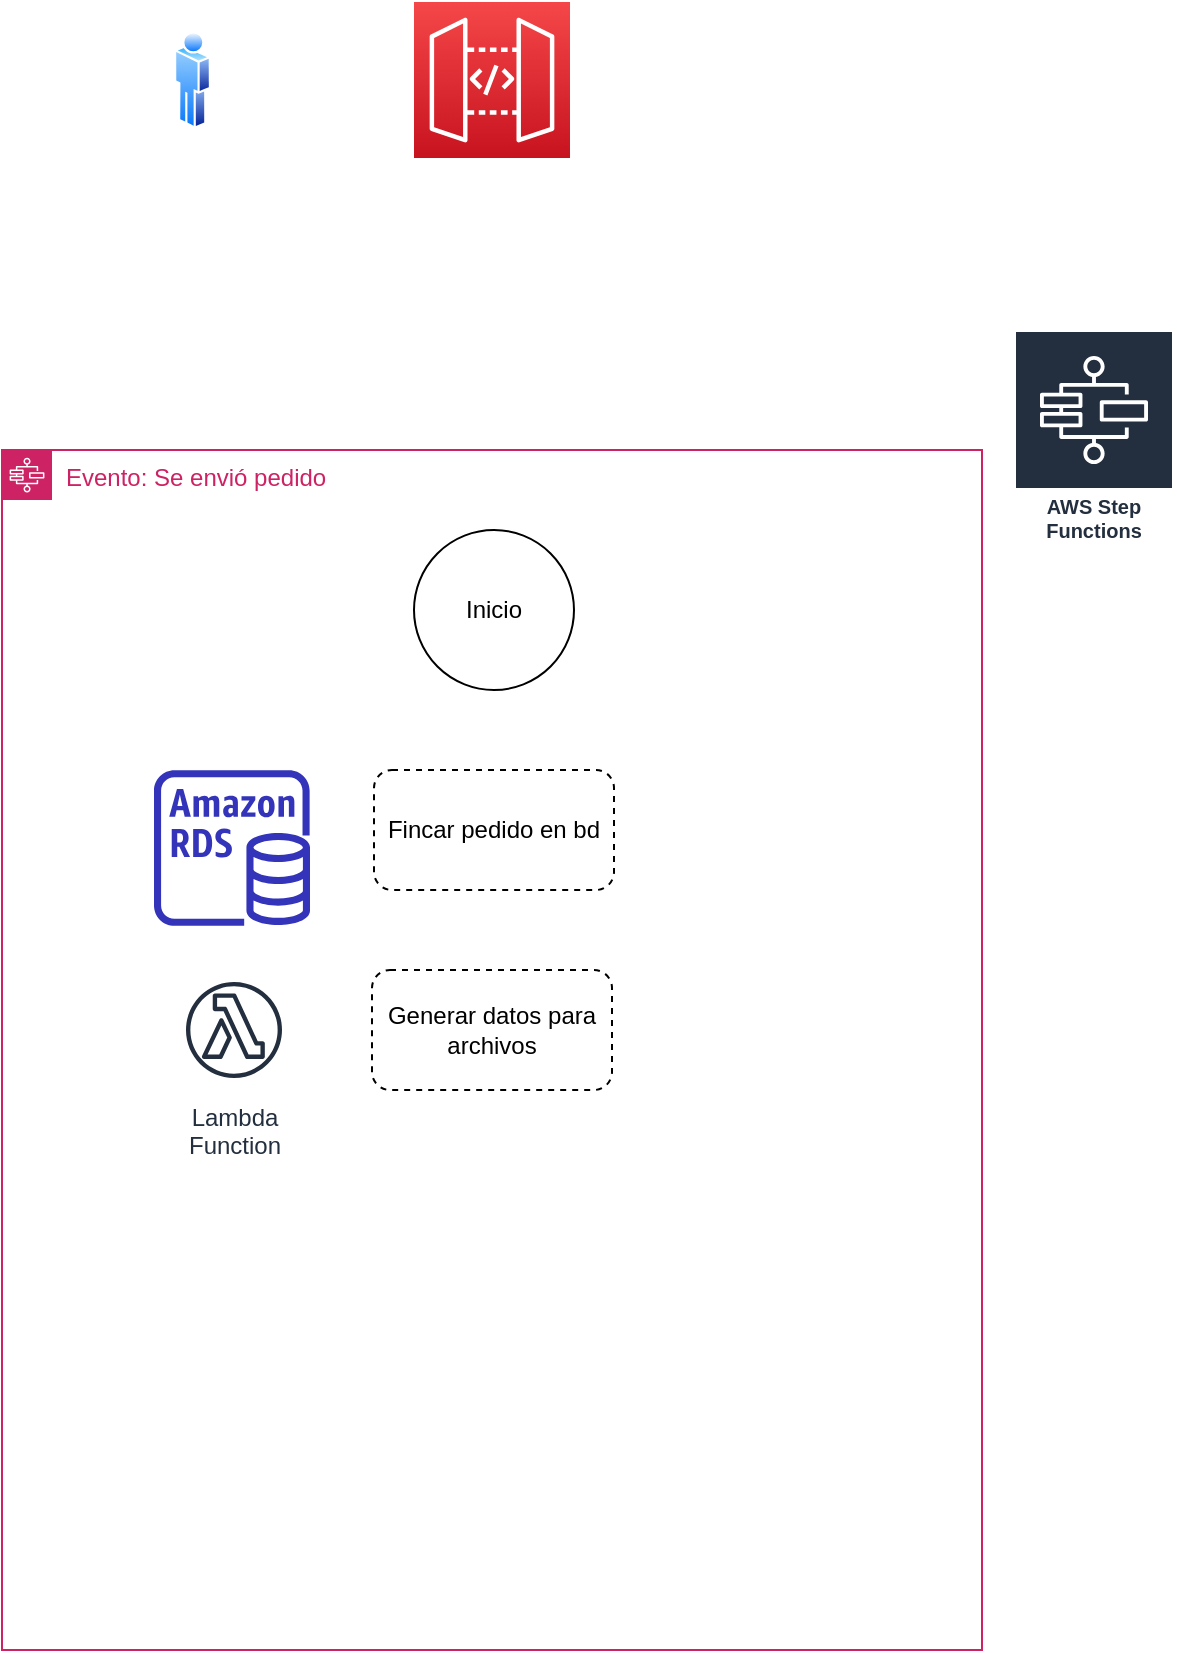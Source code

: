 <mxfile version="14.2.4" type="github">
  <diagram id="Q9qDFViIi6g_7l0wx6bQ" name="Page-1">
    <mxGraphModel dx="746" dy="522" grid="1" gridSize="10" guides="1" tooltips="1" connect="1" arrows="1" fold="1" page="1" pageScale="1" pageWidth="2339" pageHeight="3300" math="0" shadow="0">
      <root>
        <mxCell id="0" />
        <mxCell id="1" parent="0" />
        <mxCell id="6pZVVGDxnzAvVJNCNEGO-1" value="" style="aspect=fixed;perimeter=ellipsePerimeter;html=1;align=center;shadow=0;dashed=0;spacingTop=3;image;image=img/lib/active_directory/user.svg;" vertex="1" parent="1">
          <mxGeometry x="210" y="120" width="18.5" height="50" as="geometry" />
        </mxCell>
        <mxCell id="6pZVVGDxnzAvVJNCNEGO-2" value="" style="points=[[0,0,0],[0.25,0,0],[0.5,0,0],[0.75,0,0],[1,0,0],[0,1,0],[0.25,1,0],[0.5,1,0],[0.75,1,0],[1,1,0],[0,0.25,0],[0,0.5,0],[0,0.75,0],[1,0.25,0],[1,0.5,0],[1,0.75,0]];outlineConnect=0;fontColor=#232F3E;gradientColor=#F54749;gradientDirection=north;fillColor=#C7131F;strokeColor=#ffffff;dashed=0;verticalLabelPosition=bottom;verticalAlign=top;align=center;html=1;fontSize=12;fontStyle=0;aspect=fixed;shape=mxgraph.aws4.resourceIcon;resIcon=mxgraph.aws4.api_gateway;" vertex="1" parent="1">
          <mxGeometry x="330" y="106" width="78" height="78" as="geometry" />
        </mxCell>
        <mxCell id="6pZVVGDxnzAvVJNCNEGO-3" value="AWS Step Functions" style="outlineConnect=0;fontColor=#232F3E;gradientColor=none;strokeColor=#ffffff;fillColor=#232F3E;dashed=0;verticalLabelPosition=middle;verticalAlign=bottom;align=center;html=1;whiteSpace=wrap;fontSize=10;fontStyle=1;spacing=3;shape=mxgraph.aws4.productIcon;prIcon=mxgraph.aws4.step_functions;" vertex="1" parent="1">
          <mxGeometry x="630" y="270" width="80" height="110" as="geometry" />
        </mxCell>
        <mxCell id="6pZVVGDxnzAvVJNCNEGO-4" value="Evento: Se envió pedido" style="points=[[0,0],[0.25,0],[0.5,0],[0.75,0],[1,0],[1,0.25],[1,0.5],[1,0.75],[1,1],[0.75,1],[0.5,1],[0.25,1],[0,1],[0,0.75],[0,0.5],[0,0.25]];outlineConnect=0;gradientColor=none;html=1;whiteSpace=wrap;fontSize=12;fontStyle=0;shape=mxgraph.aws4.group;grIcon=mxgraph.aws4.group_aws_step_functions_workflow;strokeColor=#CD2264;fillColor=none;verticalAlign=top;align=left;spacingLeft=30;fontColor=#CD2264;dashed=0;" vertex="1" parent="1">
          <mxGeometry x="124" y="330" width="490" height="600" as="geometry" />
        </mxCell>
        <mxCell id="6pZVVGDxnzAvVJNCNEGO-5" value="Inicio" style="ellipse;whiteSpace=wrap;html=1;aspect=fixed;" vertex="1" parent="1">
          <mxGeometry x="330" y="370" width="80" height="80" as="geometry" />
        </mxCell>
        <mxCell id="6pZVVGDxnzAvVJNCNEGO-6" value="Fincar pedido en bd" style="rounded=1;whiteSpace=wrap;html=1;dashed=1;" vertex="1" parent="1">
          <mxGeometry x="310" y="490" width="120" height="60" as="geometry" />
        </mxCell>
        <mxCell id="6pZVVGDxnzAvVJNCNEGO-9" value="" style="outlineConnect=0;fontColor=#232F3E;gradientColor=none;fillColor=#3334B9;strokeColor=none;dashed=0;verticalLabelPosition=bottom;verticalAlign=top;align=center;html=1;fontSize=12;fontStyle=0;aspect=fixed;pointerEvents=1;shape=mxgraph.aws4.rds_instance;" vertex="1" parent="1">
          <mxGeometry x="200" y="490" width="78" height="78" as="geometry" />
        </mxCell>
        <mxCell id="6pZVVGDxnzAvVJNCNEGO-10" value="Generar datos para archivos" style="rounded=1;whiteSpace=wrap;html=1;dashed=1;" vertex="1" parent="1">
          <mxGeometry x="309" y="590" width="120" height="60" as="geometry" />
        </mxCell>
        <mxCell id="6pZVVGDxnzAvVJNCNEGO-13" value="Lambda&#xa;Function" style="outlineConnect=0;fontColor=#232F3E;gradientColor=none;strokeColor=#232F3E;fillColor=#ffffff;dashed=0;verticalLabelPosition=bottom;verticalAlign=top;align=center;html=1;fontSize=12;fontStyle=0;aspect=fixed;shape=mxgraph.aws4.resourceIcon;resIcon=mxgraph.aws4.lambda_function;rounded=1;" vertex="1" parent="1">
          <mxGeometry x="210" y="590" width="60" height="60" as="geometry" />
        </mxCell>
      </root>
    </mxGraphModel>
  </diagram>
</mxfile>

